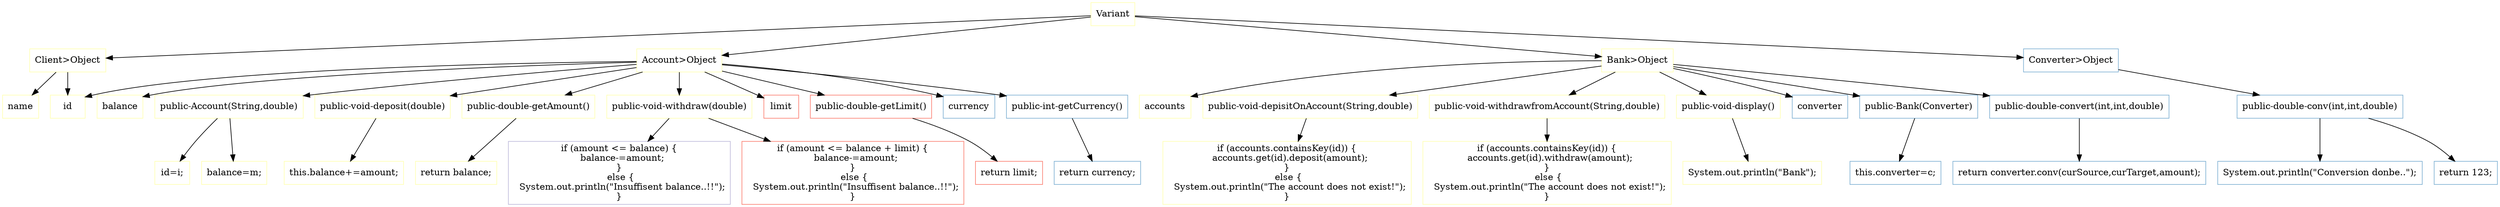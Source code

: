 digraph RUAST {
  node [shape=box];
  "Variant" [label="Variant", color="#ffffb3"];
  "Variant" -> "Account>Object";
  "Account>Object" [label="Account>Object", color="#ffffb3"];
  "Account>Object" -> "id";
  "id" [label="id", color="#ffffb3"];
  "Account>Object" -> "balance";
  "balance" [label="balance", color="#ffffb3"];
  "Account>Object" -> "public-Account(String,double)";
  "public-Account(String,double)" [label="public-Account(String,double)", color="#ffffb3"];
  "public-Account(String,double)" -> "id=i;
";
  "id=i;
" [label="id=i;
", color="#ffffb3"];
  "public-Account(String,double)" -> "balance=m;
";
  "balance=m;
" [label="balance=m;
", color="#ffffb3"];
  "Account>Object" -> "public-void-deposit(double)";
  "public-void-deposit(double)" [label="public-void-deposit(double)", color="#ffffb3"];
  "public-void-deposit(double)" -> "this.balance+=amount;
";
  "this.balance+=amount;
" [label="this.balance+=amount;
", color="#ffffb3"];
  "Account>Object" -> "public-double-getAmount()";
  "public-double-getAmount()" [label="public-double-getAmount()", color="#ffffb3"];
  "public-double-getAmount()" -> "return balance;
";
  "return balance;
" [label="return balance;
", color="#ffffb3"];
  "Account>Object" -> "public-void-withdraw(double)";
  "public-void-withdraw(double)" [label="public-void-withdraw(double)", color="#ffffb3"];
  "public-void-withdraw(double)" -> "if (amount <= balance) {
  balance-=amount;
}
 else {
  System.out.println(\"Insuffisent balance..!!\");
}
";
  "if (amount <= balance) {
  balance-=amount;
}
 else {
  System.out.println(\"Insuffisent balance..!!\");
}
" [label="if (amount <= balance) {
  balance-=amount;
}
 else {
  System.out.println(\"Insuffisent balance..!!\");
}
", color="#bebada"];
  "public-void-withdraw(double)" -> "if (amount <= balance + limit) {
  balance-=amount;
}
 else {
  System.out.println(\"Insuffisent balance..!!\");
}
";
  "if (amount <= balance + limit) {
  balance-=amount;
}
 else {
  System.out.println(\"Insuffisent balance..!!\");
}
" [label="if (amount <= balance + limit) {
  balance-=amount;
}
 else {
  System.out.println(\"Insuffisent balance..!!\");
}
", color="#fb8072"];
  "Account>Object" -> "limit";
  "limit" [label="limit", color="#fb8072"];
  "Account>Object" -> "public-double-getLimit()";
  "public-double-getLimit()" [label="public-double-getLimit()", color="#fb8072"];
  "public-double-getLimit()" -> "return limit;
";
  "return limit;
" [label="return limit;
", color="#fb8072"];
  "Account>Object" -> "currency";
  "currency" [label="currency", color="#80b1d3"];
  "Account>Object" -> "public-int-getCurrency()";
  "public-int-getCurrency()" [label="public-int-getCurrency()", color="#80b1d3"];
  "public-int-getCurrency()" -> "return currency;
";
  "return currency;
" [label="return currency;
", color="#80b1d3"];
  "Variant" -> "Bank>Object";
  "Bank>Object" [label="Bank>Object", color="#ffffb3"];
  "Bank>Object" -> "accounts";
  "accounts" [label="accounts", color="#ffffb3"];
  "Bank>Object" -> "public-void-depisitOnAccount(String,double)";
  "public-void-depisitOnAccount(String,double)" [label="public-void-depisitOnAccount(String,double)", color="#ffffb3"];
  "public-void-depisitOnAccount(String,double)" -> "if (accounts.containsKey(id)) {
  accounts.get(id).deposit(amount);
}
 else {
  System.out.println(\"The account does not exist!\");
}
";
  "if (accounts.containsKey(id)) {
  accounts.get(id).deposit(amount);
}
 else {
  System.out.println(\"The account does not exist!\");
}
" [label="if (accounts.containsKey(id)) {
  accounts.get(id).deposit(amount);
}
 else {
  System.out.println(\"The account does not exist!\");
}
", color="#ffffb3"];
  "Bank>Object" -> "public-void-withdrawfromAccount(String,double)";
  "public-void-withdrawfromAccount(String,double)" [label="public-void-withdrawfromAccount(String,double)", color="#ffffb3"];
  "public-void-withdrawfromAccount(String,double)" -> "if (accounts.containsKey(id)) {
  accounts.get(id).withdraw(amount);
}
 else {
  System.out.println(\"The account does not exist!\");
}
";
  "if (accounts.containsKey(id)) {
  accounts.get(id).withdraw(amount);
}
 else {
  System.out.println(\"The account does not exist!\");
}
" [label="if (accounts.containsKey(id)) {
  accounts.get(id).withdraw(amount);
}
 else {
  System.out.println(\"The account does not exist!\");
}
", color="#ffffb3"];
  "Bank>Object" -> "public-void-display()";
  "public-void-display()" [label="public-void-display()", color="#ffffb3"];
  "public-void-display()" -> "System.out.println(\"Bank\");
";
  "System.out.println(\"Bank\");
" [label="System.out.println(\"Bank\");
", color="#ffffb3"];
  "Bank>Object" -> "converter";
  "converter" [label="converter", color="#80b1d3"];
  "Bank>Object" -> "public-Bank(Converter)";
  "public-Bank(Converter)" [label="public-Bank(Converter)", color="#80b1d3"];
  "public-Bank(Converter)" -> "this.converter=c;
";
  "this.converter=c;
" [label="this.converter=c;
", color="#80b1d3"];
  "Bank>Object" -> "public-double-convert(int,int,double)";
  "public-double-convert(int,int,double)" [label="public-double-convert(int,int,double)", color="#80b1d3"];
  "public-double-convert(int,int,double)" -> "return converter.conv(curSource,curTarget,amount);
";
  "return converter.conv(curSource,curTarget,amount);
" [label="return converter.conv(curSource,curTarget,amount);
", color="#80b1d3"];
  "Variant" -> "Client>Object";
  "Client>Object" [label="Client>Object", color="#ffffb3"];
  "Client>Object" -> "name";
  "name" [label="name", color="#ffffb3"];
  "Client>Object" -> "id";
  "id" [label="id", color="#ffffb3"];
  "Variant" -> "Converter>Object";
  "Converter>Object" [label="Converter>Object", color="#80b1d3"];
  "Converter>Object" -> "public-double-conv(int,int,double)";
  "public-double-conv(int,int,double)" [label="public-double-conv(int,int,double)", color="#80b1d3"];
  "public-double-conv(int,int,double)" -> "System.out.println(\"Conversion donbe..\");
";
  "System.out.println(\"Conversion donbe..\");
" [label="System.out.println(\"Conversion donbe..\");
", color="#80b1d3"];
  "public-double-conv(int,int,double)" -> "return 123;
";
  "return 123;
" [label="return 123;
", color="#80b1d3"];
}